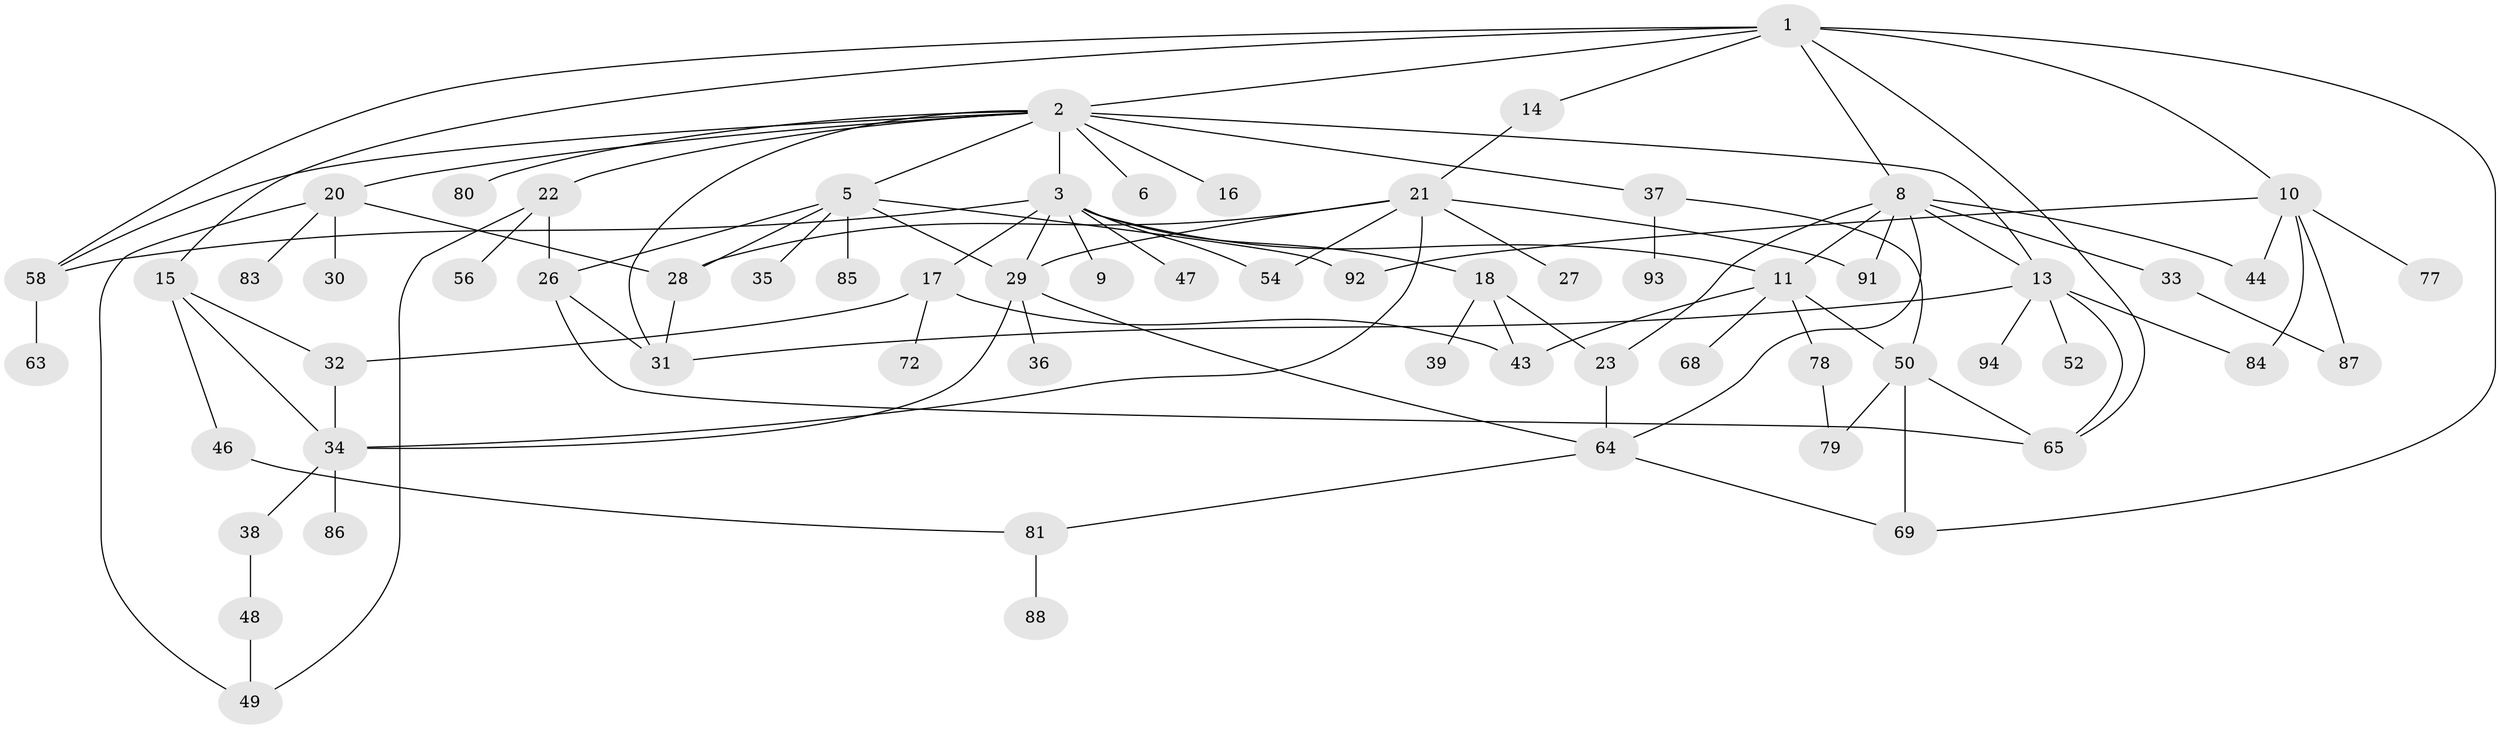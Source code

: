 // original degree distribution, {4: 0.11702127659574468, 11: 0.010638297872340425, 8: 0.010638297872340425, 6: 0.031914893617021274, 1: 0.2553191489361702, 5: 0.0851063829787234, 3: 0.2127659574468085, 2: 0.26595744680851063, 7: 0.010638297872340425}
// Generated by graph-tools (version 1.1) at 2025/10/02/27/25 16:10:53]
// undirected, 65 vertices, 101 edges
graph export_dot {
graph [start="1"]
  node [color=gray90,style=filled];
  1 [super="+4"];
  2 [super="+59"];
  3 [super="+12"];
  5 [super="+7"];
  6;
  8 [super="+55"];
  9;
  10 [super="+73"];
  11 [super="+42"];
  13 [super="+19"];
  14;
  15 [super="+24"];
  16 [super="+71"];
  17 [super="+40"];
  18 [super="+53"];
  20 [super="+75"];
  21 [super="+60"];
  22 [super="+25"];
  23 [super="+67"];
  26 [super="+45"];
  27;
  28 [super="+61"];
  29 [super="+57"];
  30;
  31 [super="+51"];
  32;
  33;
  34 [super="+41"];
  35;
  36;
  37;
  38;
  39;
  43 [super="+66"];
  44;
  46;
  47;
  48;
  49 [super="+74"];
  50 [super="+70"];
  52;
  54;
  56;
  58 [super="+62"];
  63;
  64 [super="+76"];
  65 [super="+89"];
  68;
  69;
  72;
  77;
  78;
  79;
  80 [super="+90"];
  81 [super="+82"];
  83;
  84;
  85;
  86;
  87;
  88;
  91;
  92;
  93;
  94;
  1 -- 2;
  1 -- 14;
  1 -- 65;
  1 -- 58;
  1 -- 69;
  1 -- 8;
  1 -- 10;
  1 -- 15;
  2 -- 3;
  2 -- 5;
  2 -- 6;
  2 -- 16;
  2 -- 20;
  2 -- 22;
  2 -- 37;
  2 -- 80;
  2 -- 58;
  2 -- 13 [weight=2];
  2 -- 31;
  3 -- 9;
  3 -- 17;
  3 -- 58;
  3 -- 29;
  3 -- 54;
  3 -- 18;
  3 -- 47;
  3 -- 11;
  5 -- 85;
  5 -- 28;
  5 -- 35;
  5 -- 26;
  5 -- 92;
  5 -- 29;
  8 -- 11;
  8 -- 13;
  8 -- 33;
  8 -- 64;
  8 -- 91;
  8 -- 44;
  8 -- 23;
  10 -- 44;
  10 -- 77;
  10 -- 87;
  10 -- 84;
  10 -- 92;
  11 -- 43;
  11 -- 78;
  11 -- 50;
  11 -- 68;
  13 -- 52;
  13 -- 84;
  13 -- 94;
  13 -- 31;
  13 -- 65;
  14 -- 21;
  15 -- 46;
  15 -- 34;
  15 -- 32;
  17 -- 43;
  17 -- 32;
  17 -- 72;
  18 -- 23;
  18 -- 39;
  18 -- 43;
  20 -- 28;
  20 -- 30;
  20 -- 83;
  20 -- 49;
  21 -- 27;
  21 -- 54;
  21 -- 34;
  21 -- 29;
  21 -- 91;
  21 -- 28;
  22 -- 49;
  22 -- 56;
  22 -- 26;
  23 -- 64;
  26 -- 31;
  26 -- 65;
  28 -- 31;
  29 -- 36;
  29 -- 34;
  29 -- 64;
  32 -- 34;
  33 -- 87;
  34 -- 38;
  34 -- 86;
  37 -- 50;
  37 -- 93;
  38 -- 48;
  46 -- 81;
  48 -- 49;
  50 -- 69;
  50 -- 65;
  50 -- 79;
  58 -- 63;
  64 -- 69;
  64 -- 81;
  78 -- 79;
  81 -- 88;
}
